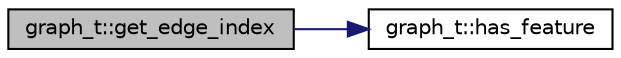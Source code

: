 digraph "graph_t::get_edge_index"
{
 // INTERACTIVE_SVG=YES
 // LATEX_PDF_SIZE
  edge [fontname="Helvetica",fontsize="10",labelfontname="Helvetica",labelfontsize="10"];
  node [fontname="Helvetica",fontsize="10",shape=record];
  rankdir="LR";
  Node1 [label="graph_t::get_edge_index",height=0.2,width=0.4,color="black", fillcolor="grey75", style="filled", fontcolor="black",tooltip=" "];
  Node1 -> Node2 [color="midnightblue",fontsize="10",style="solid",fontname="Helvetica"];
  Node2 [label="graph_t::has_feature",height=0.2,width=0.4,color="black", fillcolor="white", style="filled",URL="$structgraph__t.html#a9a07fbb8428e15bedd7fa89c8e1a1dc7",tooltip=" "];
}
